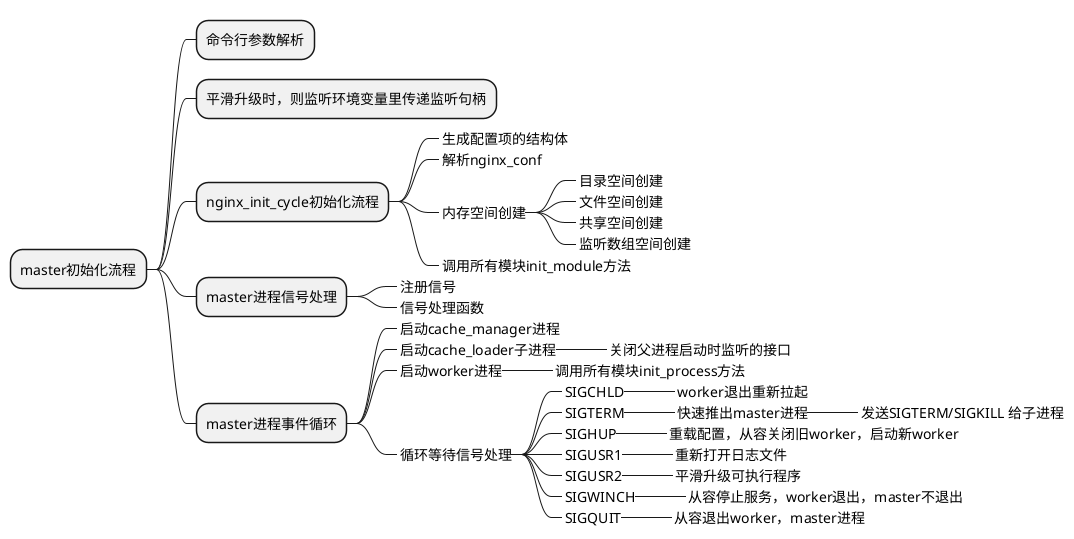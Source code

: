 @startmindmap
* master初始化流程
** 命令行参数解析
** 平滑升级时，则监听环境变量里传递监听句柄
** nginx_init_cycle初始化流程
***_ 生成配置项的结构体
***_ 解析nginx_conf
***_ 内存空间创建
****_ 目录空间创建
****_ 文件空间创建
****_ 共享空间创建
****_ 监听数组空间创建
***_ 调用所有模块init_module方法
** master进程信号处理
***_ 注册信号
***_ 信号处理函数
** master进程事件循环
***_ 启动cache_manager进程
***_ 启动cache_loader子进程
****_ 关闭父进程启动时监听的接口
***_ 启动worker进程
****_ 调用所有模块init_process方法
***_ 循环等待信号处理
****_ SIGCHLD
*****_ worker退出重新拉起
****_ SIGTERM
*****_ 快速推出master进程
******_ 发送SIGTERM/SIGKILL 给子进程
****_ SIGHUP
*****_ 重载配置，从容关闭旧worker，启动新worker
****_ SIGUSR1
*****_ 重新打开日志文件
****_ SIGUSR2
*****_ 平滑升级可执行程序
****_ SIGWINCH
*****_ 从容停止服务，worker退出，master不退出
****_ SIGQUIT
*****_ 从容退出worker，master进程
@endmindmap